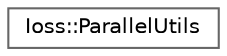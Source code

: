 digraph "Graphical Class Hierarchy"
{
 // INTERACTIVE_SVG=YES
 // LATEX_PDF_SIZE
  bgcolor="transparent";
  edge [fontname=Helvetica,fontsize=10,labelfontname=Helvetica,labelfontsize=10];
  node [fontname=Helvetica,fontsize=10,shape=box,height=0.2,width=0.4];
  rankdir="LR";
  Node0 [id="Node000000",label="Ioss::ParallelUtils",height=0.2,width=0.4,color="grey40", fillcolor="white", style="filled",URL="$classIoss_1_1ParallelUtils.html",tooltip=" "];
}
